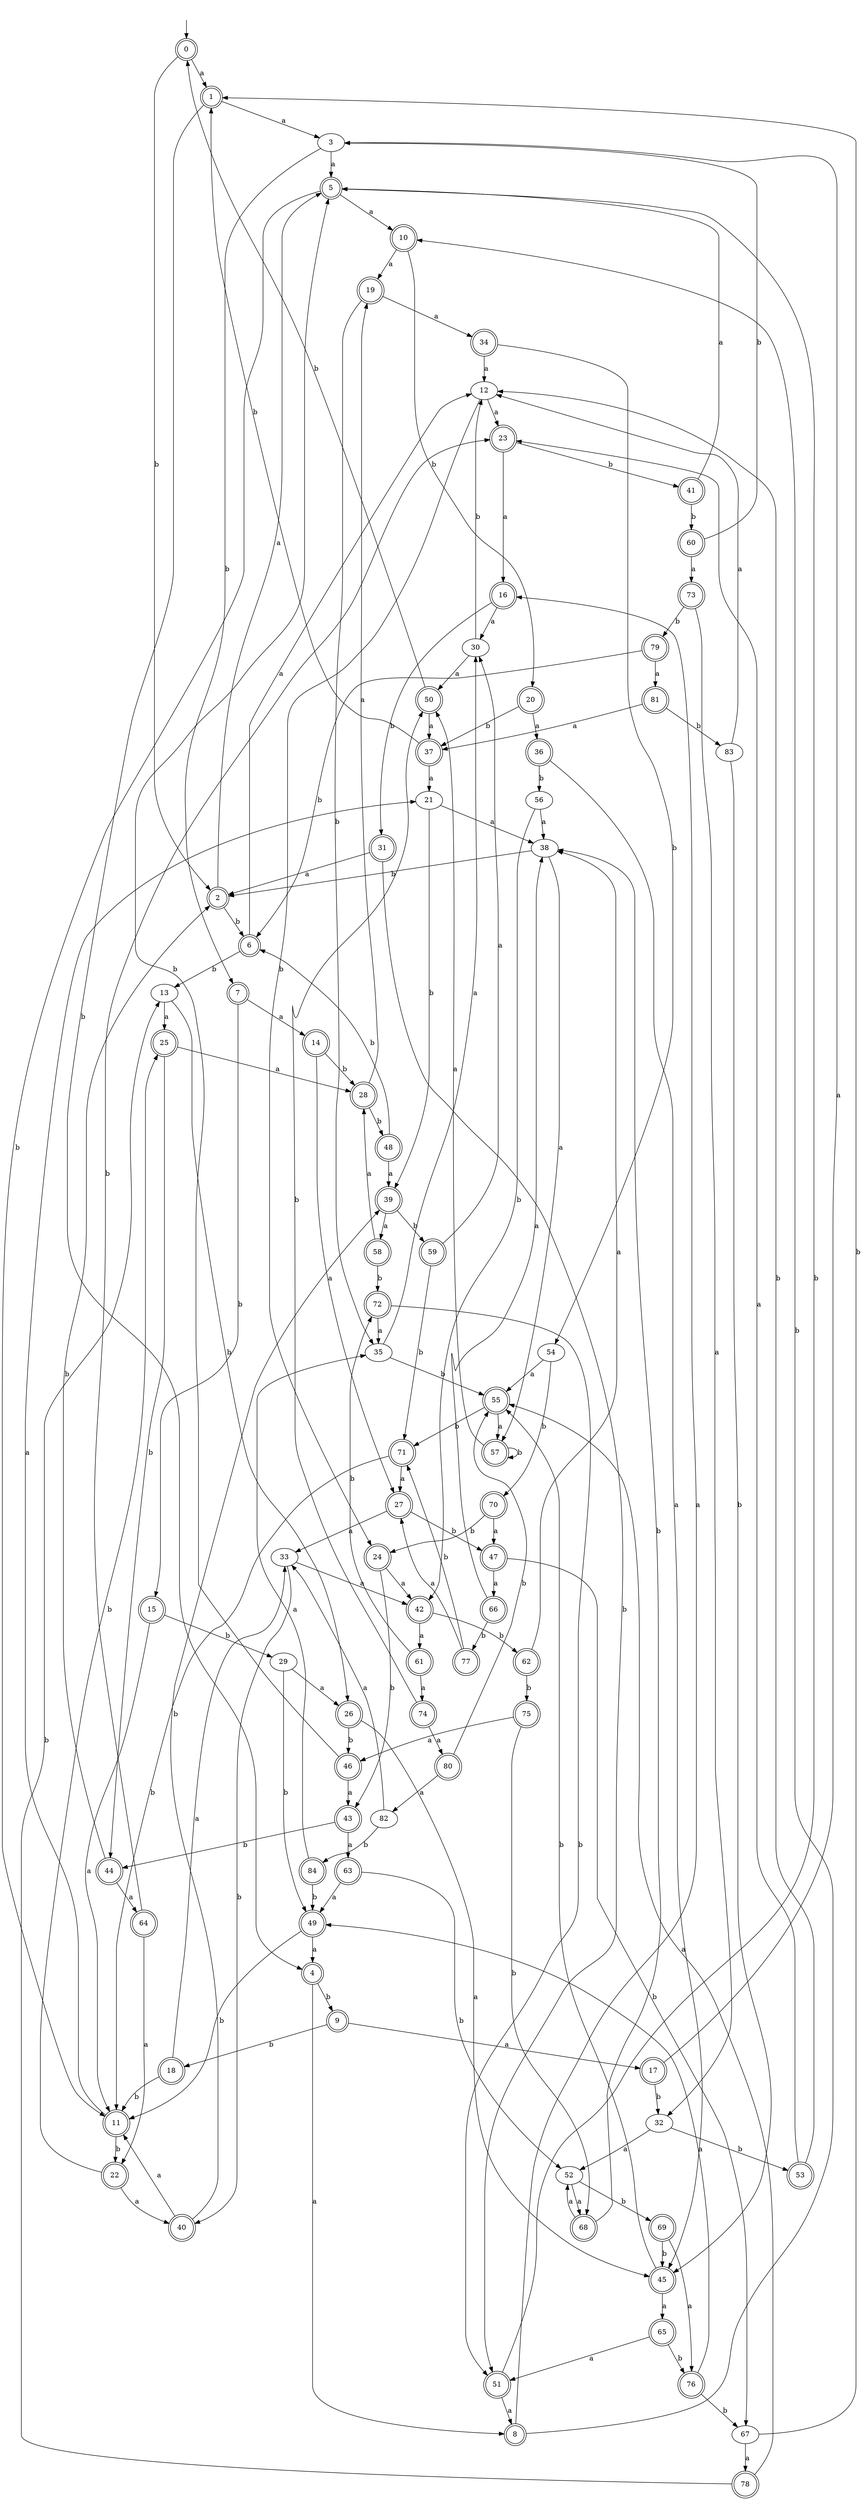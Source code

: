 digraph RandomDFA {
  __start0 [label="", shape=none];
  __start0 -> 0 [label=""];
  0 [shape=circle] [shape=doublecircle]
  0 -> 1 [label="a"]
  0 -> 2 [label="b"]
  1 [shape=doublecircle]
  1 -> 3 [label="a"]
  1 -> 4 [label="b"]
  2 [shape=doublecircle]
  2 -> 5 [label="a"]
  2 -> 6 [label="b"]
  3
  3 -> 5 [label="a"]
  3 -> 7 [label="b"]
  4 [shape=doublecircle]
  4 -> 8 [label="a"]
  4 -> 9 [label="b"]
  5 [shape=doublecircle]
  5 -> 10 [label="a"]
  5 -> 11 [label="b"]
  6 [shape=doublecircle]
  6 -> 12 [label="a"]
  6 -> 13 [label="b"]
  7 [shape=doublecircle]
  7 -> 14 [label="a"]
  7 -> 15 [label="b"]
  8 [shape=doublecircle]
  8 -> 16 [label="a"]
  8 -> 10 [label="b"]
  9 [shape=doublecircle]
  9 -> 17 [label="a"]
  9 -> 18 [label="b"]
  10 [shape=doublecircle]
  10 -> 19 [label="a"]
  10 -> 20 [label="b"]
  11 [shape=doublecircle]
  11 -> 21 [label="a"]
  11 -> 22 [label="b"]
  12
  12 -> 23 [label="a"]
  12 -> 24 [label="b"]
  13
  13 -> 25 [label="a"]
  13 -> 26 [label="b"]
  14 [shape=doublecircle]
  14 -> 27 [label="a"]
  14 -> 28 [label="b"]
  15 [shape=doublecircle]
  15 -> 11 [label="a"]
  15 -> 29 [label="b"]
  16 [shape=doublecircle]
  16 -> 30 [label="a"]
  16 -> 31 [label="b"]
  17 [shape=doublecircle]
  17 -> 3 [label="a"]
  17 -> 32 [label="b"]
  18 [shape=doublecircle]
  18 -> 33 [label="a"]
  18 -> 11 [label="b"]
  19 [shape=doublecircle]
  19 -> 34 [label="a"]
  19 -> 35 [label="b"]
  20 [shape=doublecircle]
  20 -> 36 [label="a"]
  20 -> 37 [label="b"]
  21
  21 -> 38 [label="a"]
  21 -> 39 [label="b"]
  22 [shape=doublecircle]
  22 -> 40 [label="a"]
  22 -> 25 [label="b"]
  23 [shape=doublecircle]
  23 -> 16 [label="a"]
  23 -> 41 [label="b"]
  24 [shape=doublecircle]
  24 -> 42 [label="a"]
  24 -> 43 [label="b"]
  25 [shape=doublecircle]
  25 -> 28 [label="a"]
  25 -> 44 [label="b"]
  26 [shape=doublecircle]
  26 -> 45 [label="a"]
  26 -> 46 [label="b"]
  27 [shape=doublecircle]
  27 -> 33 [label="a"]
  27 -> 47 [label="b"]
  28 [shape=doublecircle]
  28 -> 19 [label="a"]
  28 -> 48 [label="b"]
  29
  29 -> 26 [label="a"]
  29 -> 49 [label="b"]
  30
  30 -> 50 [label="a"]
  30 -> 12 [label="b"]
  31 [shape=doublecircle]
  31 -> 2 [label="a"]
  31 -> 51 [label="b"]
  32
  32 -> 52 [label="a"]
  32 -> 53 [label="b"]
  33
  33 -> 42 [label="a"]
  33 -> 40 [label="b"]
  34 [shape=doublecircle]
  34 -> 12 [label="a"]
  34 -> 54 [label="b"]
  35
  35 -> 30 [label="a"]
  35 -> 55 [label="b"]
  36 [shape=doublecircle]
  36 -> 45 [label="a"]
  36 -> 56 [label="b"]
  37 [shape=doublecircle]
  37 -> 21 [label="a"]
  37 -> 1 [label="b"]
  38
  38 -> 57 [label="a"]
  38 -> 2 [label="b"]
  39 [shape=doublecircle]
  39 -> 58 [label="a"]
  39 -> 59 [label="b"]
  40 [shape=doublecircle]
  40 -> 11 [label="a"]
  40 -> 39 [label="b"]
  41 [shape=doublecircle]
  41 -> 5 [label="a"]
  41 -> 60 [label="b"]
  42 [shape=doublecircle]
  42 -> 61 [label="a"]
  42 -> 62 [label="b"]
  43 [shape=doublecircle]
  43 -> 63 [label="a"]
  43 -> 44 [label="b"]
  44 [shape=doublecircle]
  44 -> 64 [label="a"]
  44 -> 2 [label="b"]
  45 [shape=doublecircle]
  45 -> 65 [label="a"]
  45 -> 55 [label="b"]
  46 [shape=doublecircle]
  46 -> 43 [label="a"]
  46 -> 5 [label="b"]
  47 [shape=doublecircle]
  47 -> 66 [label="a"]
  47 -> 67 [label="b"]
  48 [shape=doublecircle]
  48 -> 39 [label="a"]
  48 -> 6 [label="b"]
  49 [shape=doublecircle]
  49 -> 4 [label="a"]
  49 -> 11 [label="b"]
  50 [shape=doublecircle]
  50 -> 37 [label="a"]
  50 -> 0 [label="b"]
  51 [shape=doublecircle]
  51 -> 8 [label="a"]
  51 -> 5 [label="b"]
  52
  52 -> 68 [label="a"]
  52 -> 69 [label="b"]
  53 [shape=doublecircle]
  53 -> 23 [label="a"]
  53 -> 12 [label="b"]
  54
  54 -> 55 [label="a"]
  54 -> 70 [label="b"]
  55 [shape=doublecircle]
  55 -> 57 [label="a"]
  55 -> 71 [label="b"]
  56
  56 -> 38 [label="a"]
  56 -> 42 [label="b"]
  57 [shape=doublecircle]
  57 -> 50 [label="a"]
  57 -> 57 [label="b"]
  58 [shape=doublecircle]
  58 -> 28 [label="a"]
  58 -> 72 [label="b"]
  59 [shape=doublecircle]
  59 -> 30 [label="a"]
  59 -> 71 [label="b"]
  60 [shape=doublecircle]
  60 -> 73 [label="a"]
  60 -> 3 [label="b"]
  61 [shape=doublecircle]
  61 -> 74 [label="a"]
  61 -> 72 [label="b"]
  62 [shape=doublecircle]
  62 -> 38 [label="a"]
  62 -> 75 [label="b"]
  63 [shape=doublecircle]
  63 -> 49 [label="a"]
  63 -> 52 [label="b"]
  64 [shape=doublecircle]
  64 -> 22 [label="a"]
  64 -> 23 [label="b"]
  65 [shape=doublecircle]
  65 -> 51 [label="a"]
  65 -> 76 [label="b"]
  66 [shape=doublecircle]
  66 -> 38 [label="a"]
  66 -> 77 [label="b"]
  67
  67 -> 78 [label="a"]
  67 -> 1 [label="b"]
  68 [shape=doublecircle]
  68 -> 52 [label="a"]
  68 -> 38 [label="b"]
  69 [shape=doublecircle]
  69 -> 76 [label="a"]
  69 -> 45 [label="b"]
  70 [shape=doublecircle]
  70 -> 47 [label="a"]
  70 -> 24 [label="b"]
  71 [shape=doublecircle]
  71 -> 27 [label="a"]
  71 -> 11 [label="b"]
  72 [shape=doublecircle]
  72 -> 35 [label="a"]
  72 -> 51 [label="b"]
  73 [shape=doublecircle]
  73 -> 32 [label="a"]
  73 -> 79 [label="b"]
  74 [shape=doublecircle]
  74 -> 80 [label="a"]
  74 -> 50 [label="b"]
  75 [shape=doublecircle]
  75 -> 46 [label="a"]
  75 -> 68 [label="b"]
  76 [shape=doublecircle]
  76 -> 49 [label="a"]
  76 -> 67 [label="b"]
  77 [shape=doublecircle]
  77 -> 27 [label="a"]
  77 -> 71 [label="b"]
  78 [shape=doublecircle]
  78 -> 55 [label="a"]
  78 -> 13 [label="b"]
  79 [shape=doublecircle]
  79 -> 81 [label="a"]
  79 -> 6 [label="b"]
  80 [shape=doublecircle]
  80 -> 82 [label="a"]
  80 -> 55 [label="b"]
  81 [shape=doublecircle]
  81 -> 37 [label="a"]
  81 -> 83 [label="b"]
  82
  82 -> 33 [label="a"]
  82 -> 84 [label="b"]
  83
  83 -> 12 [label="a"]
  83 -> 45 [label="b"]
  84 [shape=doublecircle]
  84 -> 35 [label="a"]
  84 -> 49 [label="b"]
}
